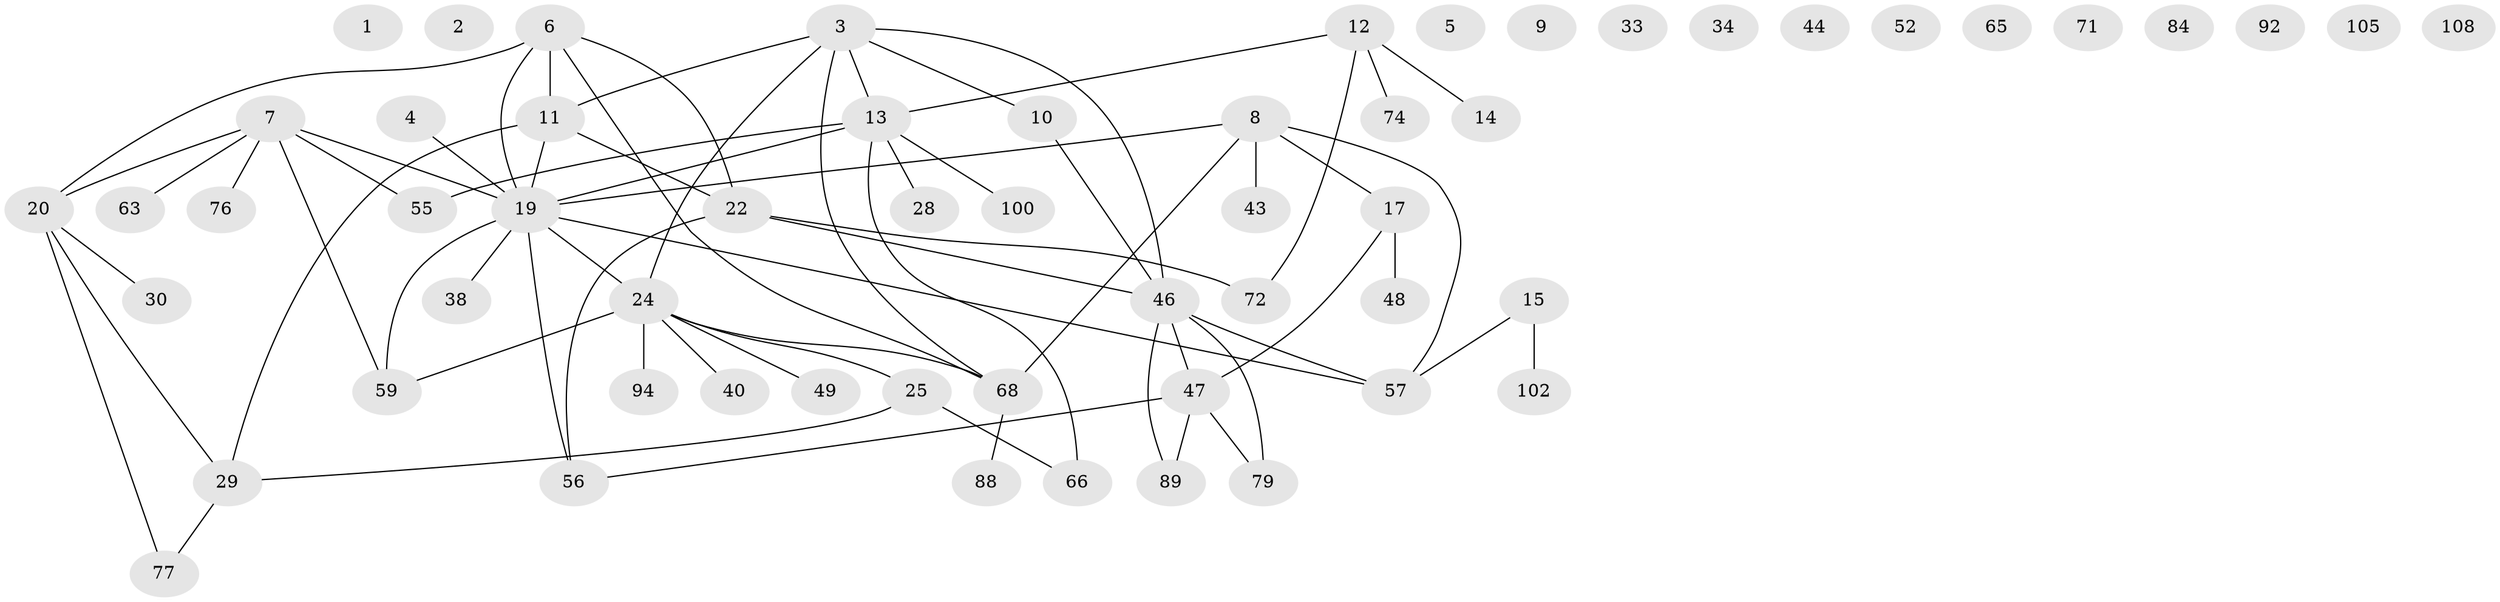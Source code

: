 // original degree distribution, {0: 0.11926605504587157, 3: 0.24770642201834864, 1: 0.23853211009174313, 4: 0.11926605504587157, 2: 0.22018348623853212, 5: 0.03669724770642202, 7: 0.009174311926605505, 6: 0.009174311926605505}
// Generated by graph-tools (version 1.1) at 2025/13/03/09/25 04:13:09]
// undirected, 58 vertices, 68 edges
graph export_dot {
graph [start="1"]
  node [color=gray90,style=filled];
  1;
  2;
  3 [super="+35+80+107"];
  4 [super="+106"];
  5 [super="+31"];
  6 [super="+21+53+78+98"];
  7 [super="+39+67+87"];
  8 [super="+26+85"];
  9;
  10 [super="+81"];
  11 [super="+101+103"];
  12 [super="+16+27+62"];
  13 [super="+18+41"];
  14;
  15 [super="+45"];
  17 [super="+42+61+97"];
  19 [super="+23+37"];
  20 [super="+60+75"];
  22 [super="+36+82"];
  24 [super="+69+73+109"];
  25 [super="+93"];
  28 [super="+95"];
  29 [super="+32+99"];
  30;
  33;
  34;
  38 [super="+51"];
  40;
  43 [super="+86"];
  44;
  46 [super="+54+90"];
  47 [super="+50+58+64"];
  48;
  49;
  52;
  55;
  56 [super="+70"];
  57;
  59;
  63;
  65;
  66;
  68 [super="+83+104"];
  71;
  72;
  74;
  76;
  77;
  79 [super="+91"];
  84;
  88;
  89;
  92;
  94 [super="+96"];
  100;
  102;
  105;
  108;
  3 -- 10;
  3 -- 11;
  3 -- 13;
  3 -- 24;
  3 -- 46;
  3 -- 68;
  4 -- 19;
  6 -- 68;
  6 -- 11 [weight=2];
  6 -- 19;
  6 -- 20;
  6 -- 22;
  7 -- 59;
  7 -- 20;
  7 -- 63;
  7 -- 55;
  7 -- 76;
  7 -- 19;
  8 -- 57;
  8 -- 17;
  8 -- 19;
  8 -- 43;
  8 -- 68;
  10 -- 46;
  11 -- 19;
  11 -- 22;
  11 -- 29;
  12 -- 74;
  12 -- 13;
  12 -- 72;
  12 -- 14;
  13 -- 28;
  13 -- 66;
  13 -- 100;
  13 -- 55;
  13 -- 19;
  15 -- 57;
  15 -- 102;
  17 -- 48;
  17 -- 47;
  19 -- 57;
  19 -- 38;
  19 -- 56;
  19 -- 59;
  19 -- 24;
  20 -- 77;
  20 -- 30;
  20 -- 29;
  22 -- 72;
  22 -- 46;
  22 -- 56;
  24 -- 49;
  24 -- 59;
  24 -- 94;
  24 -- 40;
  24 -- 25;
  24 -- 68;
  25 -- 66;
  25 -- 29;
  29 -- 77;
  46 -- 89;
  46 -- 79;
  46 -- 57;
  46 -- 47;
  47 -- 89;
  47 -- 56;
  47 -- 79;
  68 -- 88;
}
